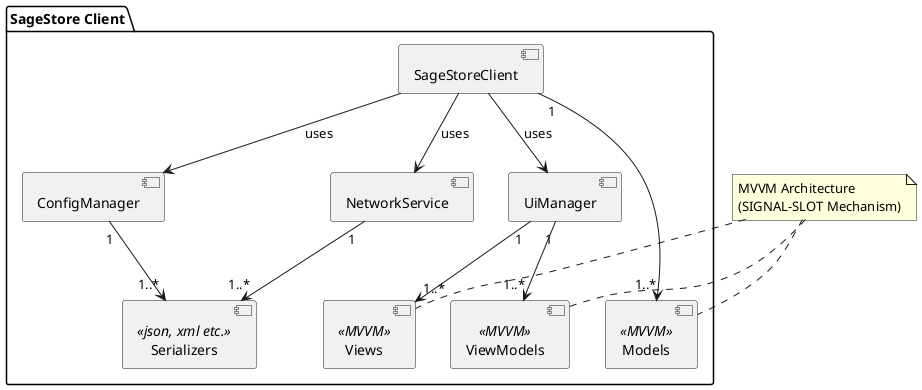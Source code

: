 @startuml
skinparam componentStyle uml2

package "SageStore Client" {
    [SageStoreClient] as SSC
    [UiManager] as UIM
    [NetworkService] as NS
    [ConfigManager] as CM
    [Models] <<MVVM>>
    [ViewModels] <<MVVM>>
    [Views] <<MVVM>>
    [Serializers] <<json, xml etc.>>

    SSC -down-> UIM : uses
    SSC -down-> NS : uses
    SSC -down-> CM : uses
    SSC -down-> Models  : "1"   "1..*"
    UIM -down-> Views : "1"   "1..*"
    UIM -down-> ViewModels : "1"   "1..*"
    NS -down-> [Serializers] : "1"   "1..*" 
    CM -down-> [Serializers] : "1"   "1..*"

    Models -[hidden]left-> ViewModels
    ViewModels -[hidden]right-> Views 
    Views -[hidden]left-> Models
    CM -[hidden]right-> NS : <<diagram alignment>>
}

note "MVVM Architecture\n(SIGNAL-SLOT Mechanism)" as MVVMNote
MVVMNote .. Models
MVVMNote .. ViewModels
MVVMNote .. Views
MVVMNote -[hidden]down- Models

@enduml

